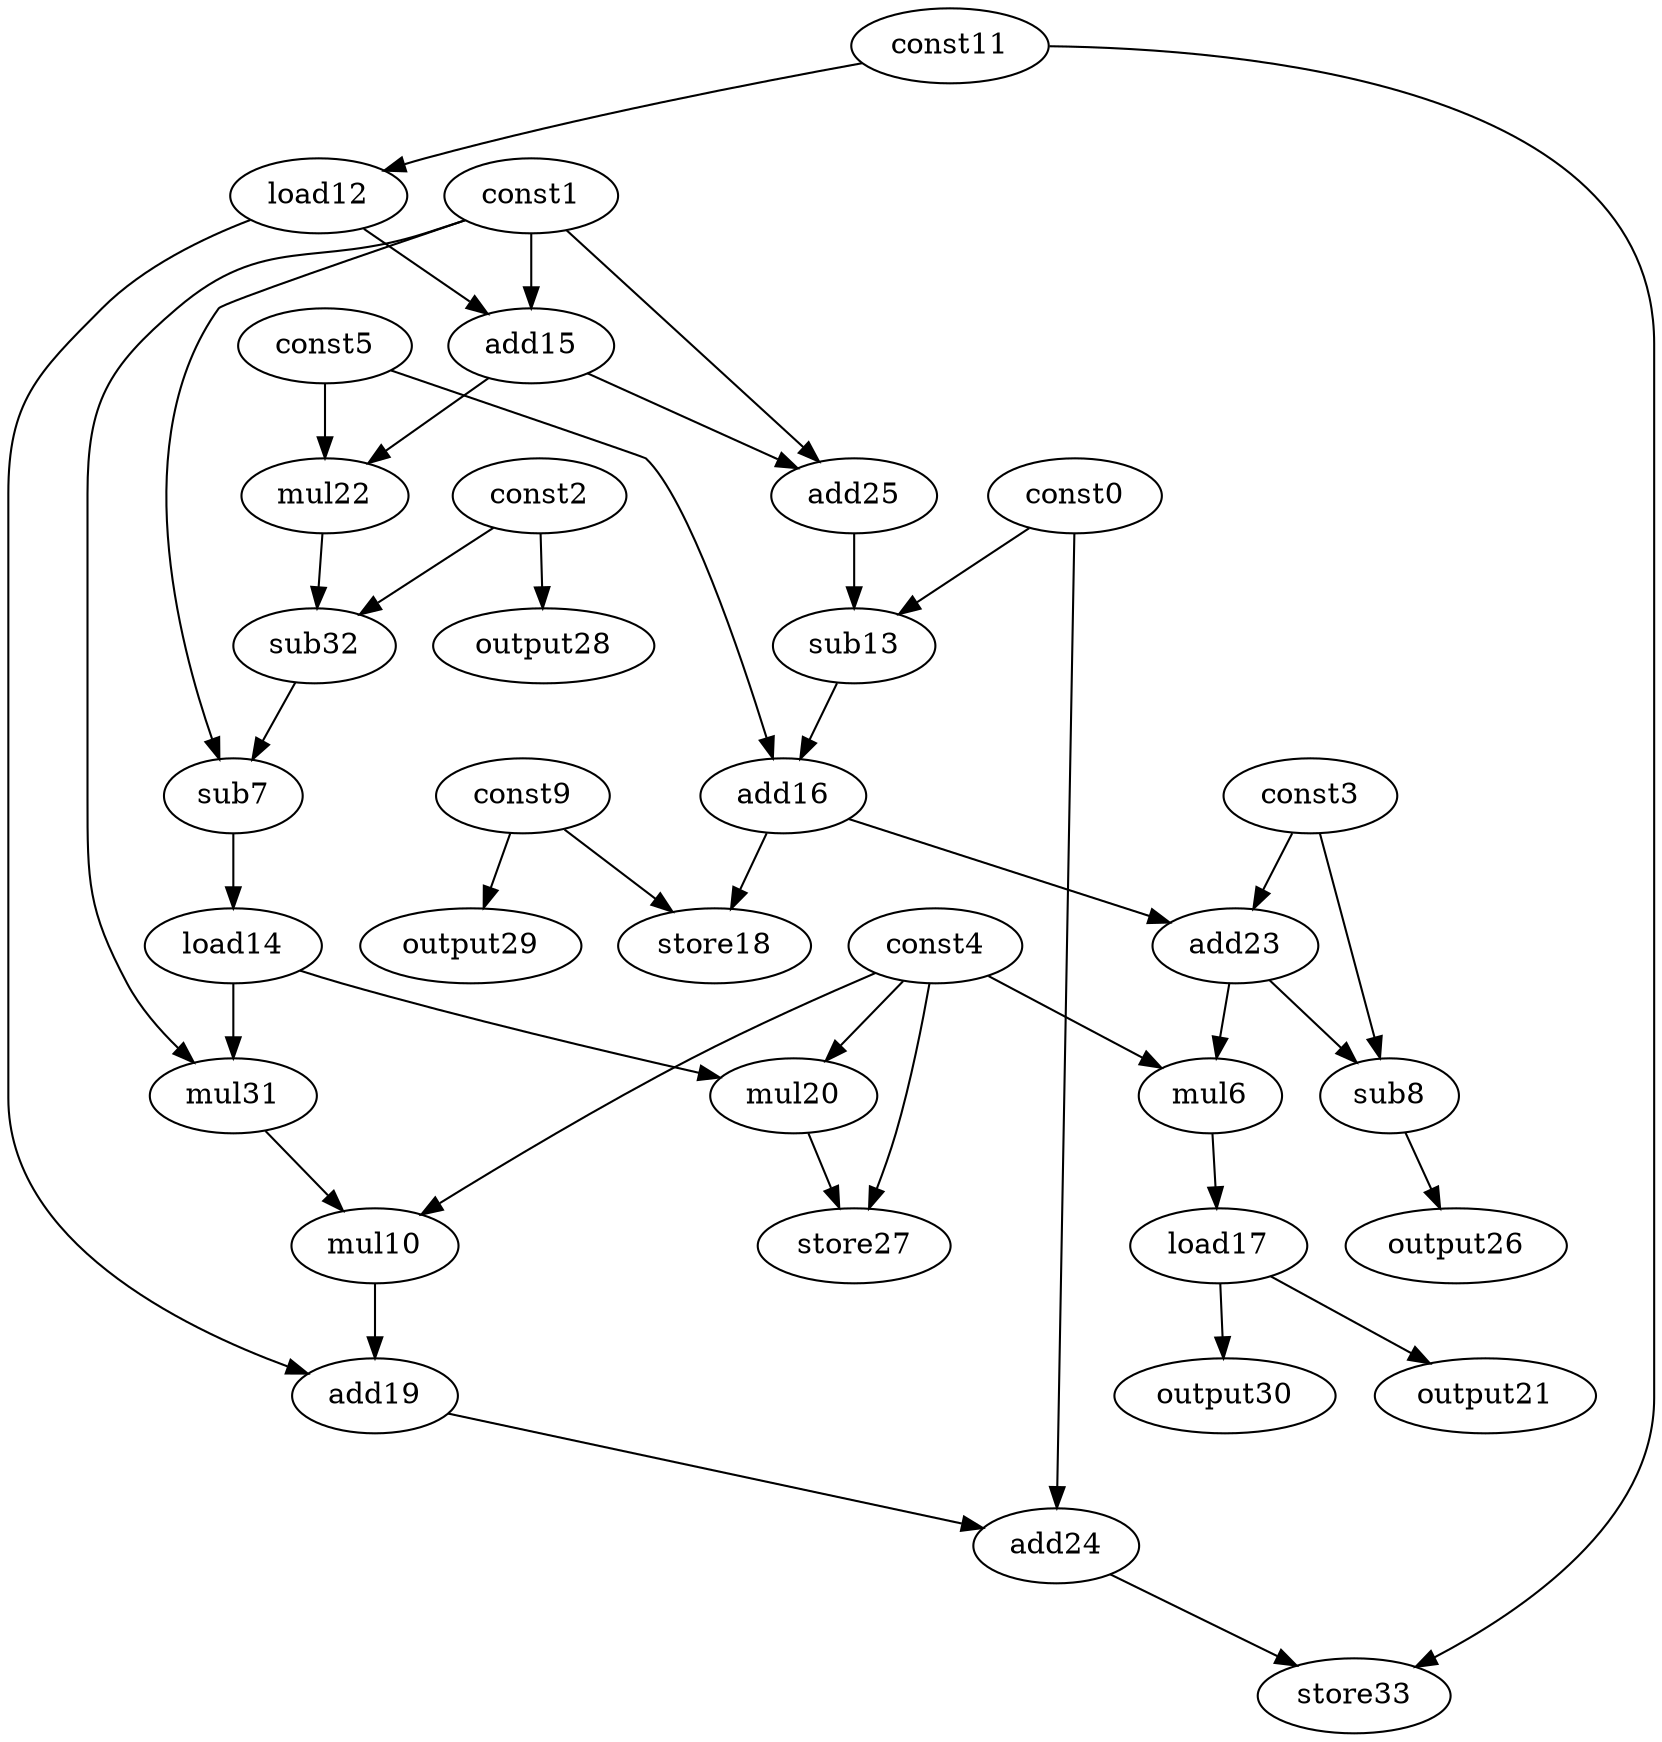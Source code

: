 digraph G { 
const0[opcode=const]; 
const1[opcode=const]; 
const2[opcode=const]; 
const3[opcode=const]; 
const4[opcode=const]; 
const5[opcode=const]; 
mul6[opcode=mul]; 
sub7[opcode=sub]; 
sub8[opcode=sub]; 
const9[opcode=const]; 
mul10[opcode=mul]; 
const11[opcode=const]; 
load12[opcode=load]; 
sub13[opcode=sub]; 
load14[opcode=load]; 
add15[opcode=add]; 
add16[opcode=add]; 
load17[opcode=load]; 
store18[opcode=store]; 
add19[opcode=add]; 
mul20[opcode=mul]; 
output21[opcode=output]; 
mul22[opcode=mul]; 
add23[opcode=add]; 
add24[opcode=add]; 
add25[opcode=add]; 
output26[opcode=output]; 
store27[opcode=store]; 
output28[opcode=output]; 
output29[opcode=output]; 
output30[opcode=output]; 
mul31[opcode=mul]; 
sub32[opcode=sub]; 
store33[opcode=store]; 
const11->load12[operand=0];
const2->output28[operand=0];
const9->output29[operand=0];
const1->add15[operand=0];
load12->add15[operand=1];
const5->mul22[operand=0];
add15->mul22[operand=1];
const1->add25[operand=0];
add15->add25[operand=1];
const0->sub13[operand=0];
add25->sub13[operand=1];
const2->sub32[operand=0];
mul22->sub32[operand=1];
sub32->sub7[operand=0];
const1->sub7[operand=1];
const5->add16[operand=0];
sub13->add16[operand=1];
sub7->load14[operand=0];
add16->store18[operand=0];
const9->store18[operand=1];
add16->add23[operand=0];
const3->add23[operand=1];
const4->mul6[operand=0];
add23->mul6[operand=1];
const3->sub8[operand=0];
add23->sub8[operand=1];
const4->mul20[operand=0];
load14->mul20[operand=1];
const1->mul31[operand=0];
load14->mul31[operand=1];
const4->mul10[operand=0];
mul31->mul10[operand=1];
mul6->load17[operand=0];
sub8->output26[operand=0];
mul20->store27[operand=0];
const4->store27[operand=1];
mul10->add19[operand=0];
load12->add19[operand=1];
load17->output21[operand=0];
load17->output30[operand=0];
const0->add24[operand=0];
add19->add24[operand=1];
add24->store33[operand=0];
const11->store33[operand=1];
}
